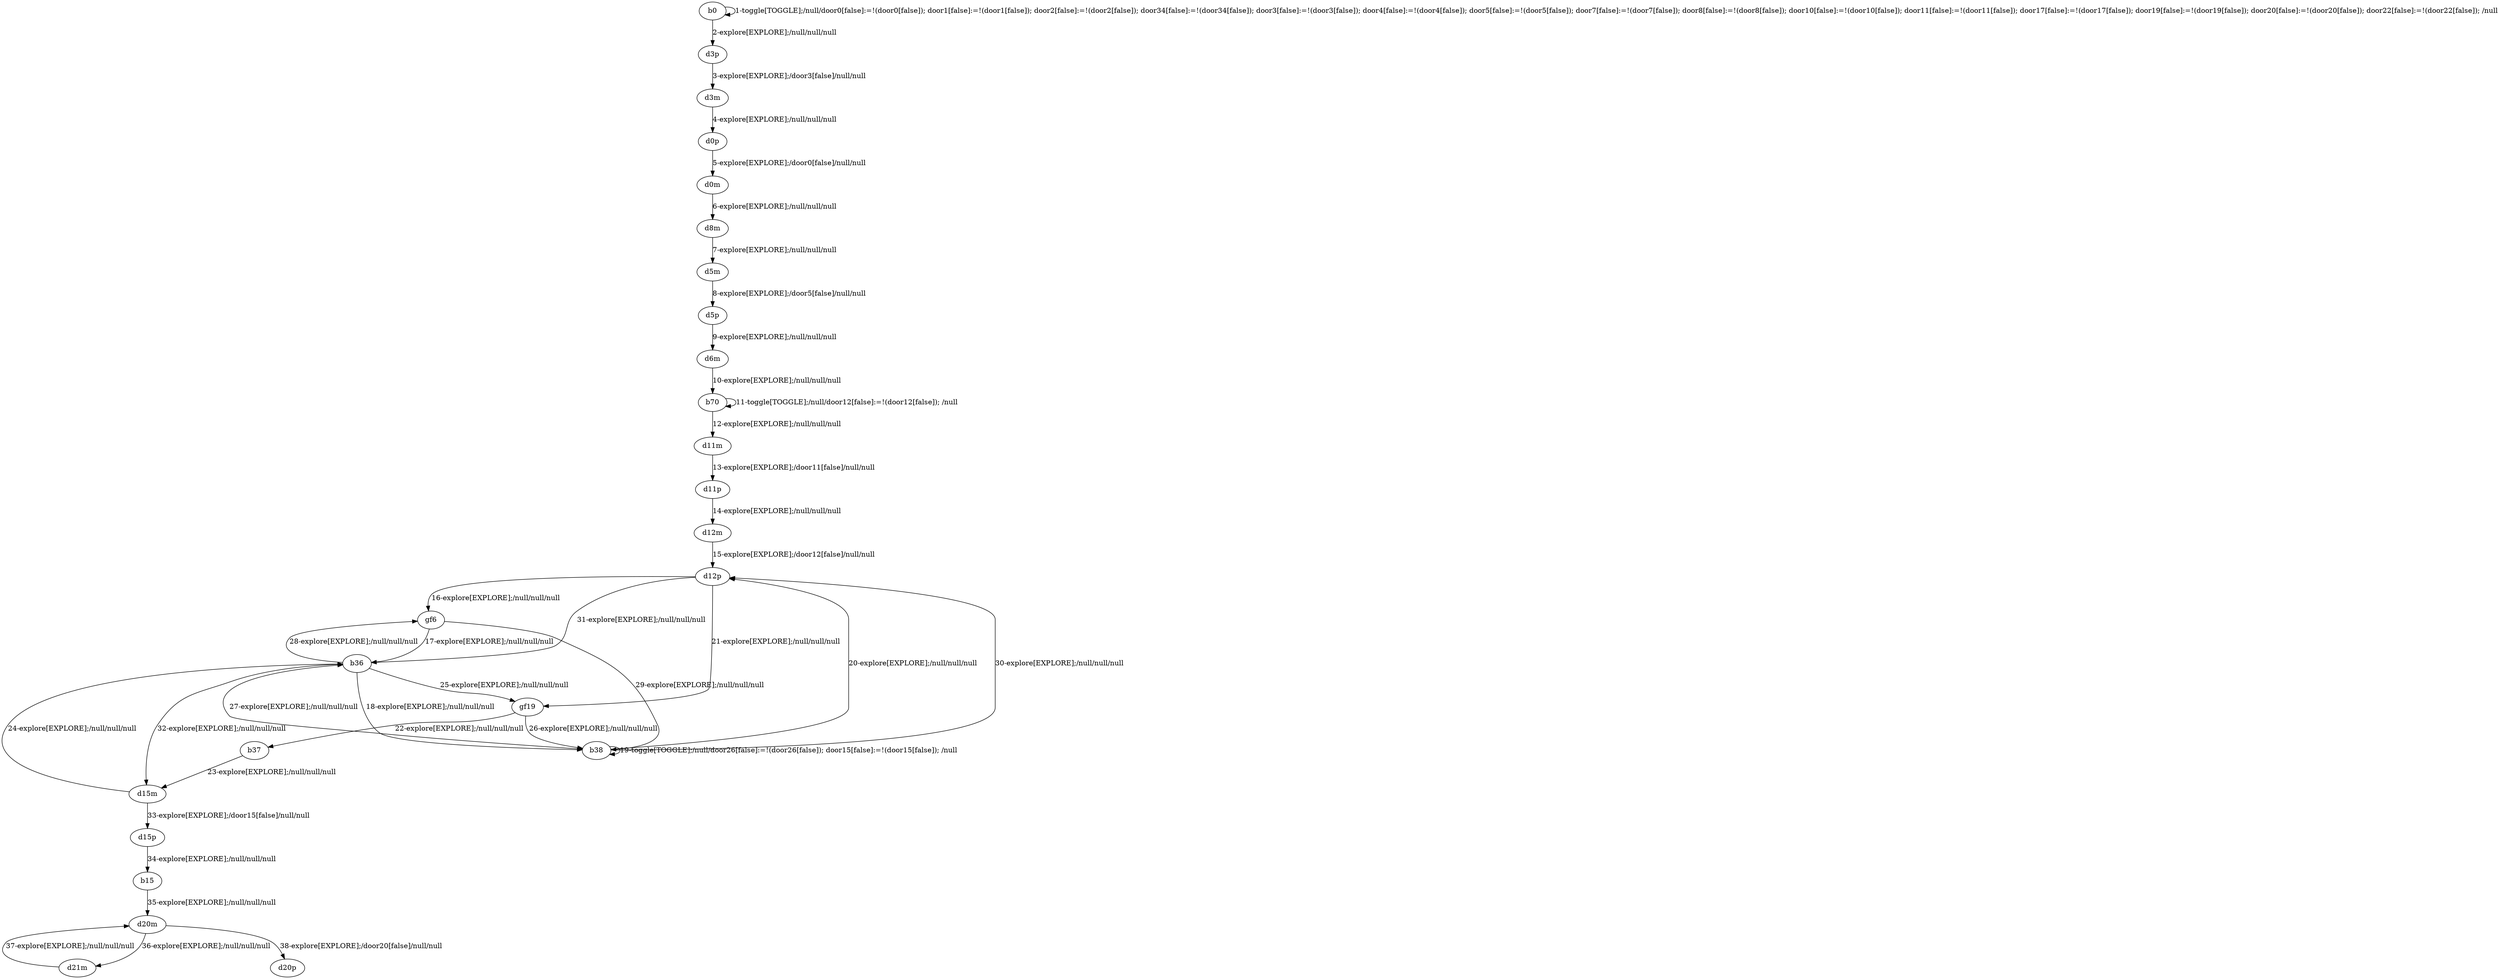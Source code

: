 # Total number of goals covered by this test: 1
# d20m --> d20p

digraph g {
"b0" -> "b0" [label = "1-toggle[TOGGLE];/null/door0[false]:=!(door0[false]); door1[false]:=!(door1[false]); door2[false]:=!(door2[false]); door34[false]:=!(door34[false]); door3[false]:=!(door3[false]); door4[false]:=!(door4[false]); door5[false]:=!(door5[false]); door7[false]:=!(door7[false]); door8[false]:=!(door8[false]); door10[false]:=!(door10[false]); door11[false]:=!(door11[false]); door17[false]:=!(door17[false]); door19[false]:=!(door19[false]); door20[false]:=!(door20[false]); door22[false]:=!(door22[false]); /null"];
"b0" -> "d3p" [label = "2-explore[EXPLORE];/null/null/null"];
"d3p" -> "d3m" [label = "3-explore[EXPLORE];/door3[false]/null/null"];
"d3m" -> "d0p" [label = "4-explore[EXPLORE];/null/null/null"];
"d0p" -> "d0m" [label = "5-explore[EXPLORE];/door0[false]/null/null"];
"d0m" -> "d8m" [label = "6-explore[EXPLORE];/null/null/null"];
"d8m" -> "d5m" [label = "7-explore[EXPLORE];/null/null/null"];
"d5m" -> "d5p" [label = "8-explore[EXPLORE];/door5[false]/null/null"];
"d5p" -> "d6m" [label = "9-explore[EXPLORE];/null/null/null"];
"d6m" -> "b70" [label = "10-explore[EXPLORE];/null/null/null"];
"b70" -> "b70" [label = "11-toggle[TOGGLE];/null/door12[false]:=!(door12[false]); /null"];
"b70" -> "d11m" [label = "12-explore[EXPLORE];/null/null/null"];
"d11m" -> "d11p" [label = "13-explore[EXPLORE];/door11[false]/null/null"];
"d11p" -> "d12m" [label = "14-explore[EXPLORE];/null/null/null"];
"d12m" -> "d12p" [label = "15-explore[EXPLORE];/door12[false]/null/null"];
"d12p" -> "gf6" [label = "16-explore[EXPLORE];/null/null/null"];
"gf6" -> "b36" [label = "17-explore[EXPLORE];/null/null/null"];
"b36" -> "b38" [label = "18-explore[EXPLORE];/null/null/null"];
"b38" -> "b38" [label = "19-toggle[TOGGLE];/null/door26[false]:=!(door26[false]); door15[false]:=!(door15[false]); /null"];
"b38" -> "d12p" [label = "20-explore[EXPLORE];/null/null/null"];
"d12p" -> "gf19" [label = "21-explore[EXPLORE];/null/null/null"];
"gf19" -> "b37" [label = "22-explore[EXPLORE];/null/null/null"];
"b37" -> "d15m" [label = "23-explore[EXPLORE];/null/null/null"];
"d15m" -> "b36" [label = "24-explore[EXPLORE];/null/null/null"];
"b36" -> "gf19" [label = "25-explore[EXPLORE];/null/null/null"];
"gf19" -> "b38" [label = "26-explore[EXPLORE];/null/null/null"];
"b38" -> "b36" [label = "27-explore[EXPLORE];/null/null/null"];
"b36" -> "gf6" [label = "28-explore[EXPLORE];/null/null/null"];
"gf6" -> "b38" [label = "29-explore[EXPLORE];/null/null/null"];
"b38" -> "d12p" [label = "30-explore[EXPLORE];/null/null/null"];
"d12p" -> "b36" [label = "31-explore[EXPLORE];/null/null/null"];
"b36" -> "d15m" [label = "32-explore[EXPLORE];/null/null/null"];
"d15m" -> "d15p" [label = "33-explore[EXPLORE];/door15[false]/null/null"];
"d15p" -> "b15" [label = "34-explore[EXPLORE];/null/null/null"];
"b15" -> "d20m" [label = "35-explore[EXPLORE];/null/null/null"];
"d20m" -> "d21m" [label = "36-explore[EXPLORE];/null/null/null"];
"d21m" -> "d20m" [label = "37-explore[EXPLORE];/null/null/null"];
"d20m" -> "d20p" [label = "38-explore[EXPLORE];/door20[false]/null/null"];
}